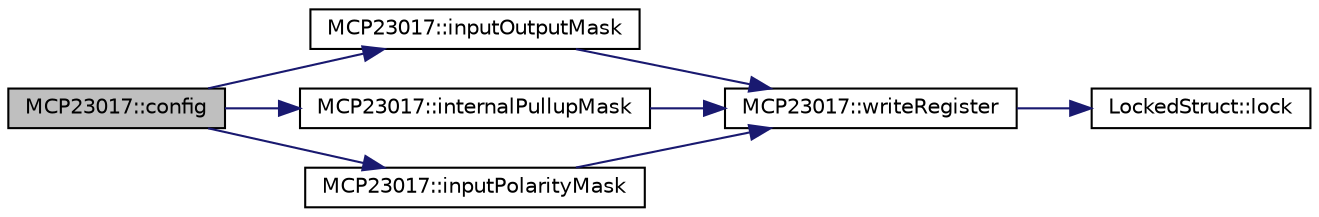 digraph "MCP23017::config"
{
  edge [fontname="Helvetica",fontsize="10",labelfontname="Helvetica",labelfontsize="10"];
  node [fontname="Helvetica",fontsize="10",shape=record];
  rankdir="LR";
  Node2 [label="MCP23017::config",height=0.2,width=0.4,color="black", fillcolor="grey75", style="filled", fontcolor="black"];
  Node2 -> Node3 [color="midnightblue",fontsize="10",style="solid",fontname="Helvetica"];
  Node3 [label="MCP23017::inputOutputMask",height=0.2,width=0.4,color="black", fillcolor="white", style="filled",URL="$class_m_c_p23017.html#a67248b8a39c498bfd3b5f32496d1f78c"];
  Node3 -> Node4 [color="midnightblue",fontsize="10",style="solid",fontname="Helvetica"];
  Node4 [label="MCP23017::writeRegister",height=0.2,width=0.4,color="black", fillcolor="white", style="filled",URL="$class_m_c_p23017.html#ab7e0f3b57f9eee9988689643f59b67d3"];
  Node4 -> Node5 [color="midnightblue",fontsize="10",style="solid",fontname="Helvetica"];
  Node5 [label="LockedStruct::lock",height=0.2,width=0.4,color="black", fillcolor="white", style="filled",URL="$struct_locked_struct.html#aa207b98a1cd6c569a96e7d1d5565478f",tooltip="Lock this struct. "];
  Node2 -> Node6 [color="midnightblue",fontsize="10",style="solid",fontname="Helvetica"];
  Node6 [label="MCP23017::internalPullupMask",height=0.2,width=0.4,color="black", fillcolor="white", style="filled",URL="$class_m_c_p23017.html#a167b866cd44e3389b1cc8315d547db95"];
  Node6 -> Node4 [color="midnightblue",fontsize="10",style="solid",fontname="Helvetica"];
  Node2 -> Node7 [color="midnightblue",fontsize="10",style="solid",fontname="Helvetica"];
  Node7 [label="MCP23017::inputPolarityMask",height=0.2,width=0.4,color="black", fillcolor="white", style="filled",URL="$class_m_c_p23017.html#a7fa7c9f00e4fad5e767439fd9f7a690f"];
  Node7 -> Node4 [color="midnightblue",fontsize="10",style="solid",fontname="Helvetica"];
}
